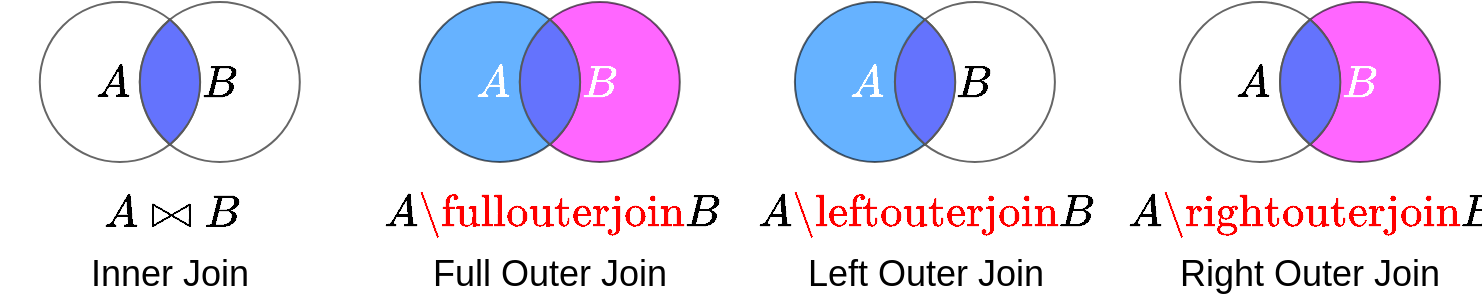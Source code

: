 <mxfile version="16.5.1" type="device"><diagram id="bSEaZxm-0W_jtqXMsSCA" name="Page-1"><mxGraphModel dx="1790" dy="798" grid="1" gridSize="10" guides="1" tooltips="1" connect="1" arrows="1" fold="1" page="1" pageScale="1" pageWidth="850" pageHeight="1100" math="1" shadow="0"><root><mxCell id="0"/><mxCell id="1" parent="0"/><mxCell id="0xzKt3ylL8LvDBc7fyAp-30" value="&lt;font style=&quot;font-size: 18px&quot;&gt;Left Outer Join&lt;/font&gt;" style="text;html=1;strokeColor=none;fillColor=none;align=center;verticalAlign=middle;whiteSpace=wrap;rounded=0;fontSize=22;" parent="1" vertex="1"><mxGeometry x="277.55" y="440" width="170" height="30" as="geometry"/></mxCell><mxCell id="0xzKt3ylL8LvDBc7fyAp-31" value="&lt;font face=&quot;CMU Serif&quot;&gt;$$A\leftouterjoin&lt;br&gt;B$$&lt;/font&gt;" style="text;html=1;strokeColor=none;fillColor=none;align=center;verticalAlign=middle;whiteSpace=wrap;rounded=0;fontSize=22;" parent="1" vertex="1"><mxGeometry x="320.1" y="410" width="84.9" height="30" as="geometry"/></mxCell><mxCell id="0xzKt3ylL8LvDBc7fyAp-33" value="&lt;font style=&quot;font-size: 18px&quot;&gt;Right Outer Join&lt;/font&gt;" style="text;html=1;strokeColor=none;fillColor=none;align=center;verticalAlign=middle;whiteSpace=wrap;rounded=0;fontSize=22;" parent="1" vertex="1"><mxGeometry x="470.1" y="440" width="170" height="30" as="geometry"/></mxCell><mxCell id="0xzKt3ylL8LvDBc7fyAp-35" value="&lt;font style=&quot;font-size: 18px&quot;&gt;Full Outer Join&lt;/font&gt;" style="text;html=1;strokeColor=none;fillColor=none;align=center;verticalAlign=middle;whiteSpace=wrap;rounded=0;fontSize=22;" parent="1" vertex="1"><mxGeometry x="90.0" y="440" width="170" height="30" as="geometry"/></mxCell><mxCell id="0xzKt3ylL8LvDBc7fyAp-37" value="&lt;font style=&quot;font-size: 18px&quot;&gt;Inner Join&lt;/font&gt;" style="text;html=1;strokeColor=none;fillColor=none;align=center;verticalAlign=middle;whiteSpace=wrap;rounded=0;fontSize=22;" parent="1" vertex="1"><mxGeometry x="-100" y="440" width="170" height="30" as="geometry"/></mxCell><mxCell id="0xzKt3ylL8LvDBc7fyAp-38" value="&lt;font face=&quot;CMU Serif&quot;&gt;$$A \Join B$$&lt;/font&gt;" style="text;html=1;strokeColor=none;fillColor=none;align=center;verticalAlign=middle;whiteSpace=wrap;rounded=0;fontSize=22;" parent="1" vertex="1"><mxGeometry x="-57.45" y="410" width="84.9" height="30" as="geometry"/></mxCell><mxCell id="0xzKt3ylL8LvDBc7fyAp-49" value="&lt;font face=&quot;CMU Serif&quot;&gt;$$A \fullouterjoin B$$&lt;/font&gt;" style="text;html=1;strokeColor=none;fillColor=none;align=center;verticalAlign=middle;whiteSpace=wrap;rounded=0;fontSize=22;" parent="1" vertex="1"><mxGeometry x="132.55" y="410" width="84.9" height="30" as="geometry"/></mxCell><mxCell id="0xzKt3ylL8LvDBc7fyAp-50" value="&lt;font face=&quot;CMU Serif&quot;&gt;$$A\rightouterjoin&lt;br&gt;B$$&lt;/font&gt;" style="text;html=1;strokeColor=none;fillColor=none;align=center;verticalAlign=middle;whiteSpace=wrap;rounded=0;fontSize=22;" parent="1" vertex="1"><mxGeometry x="512.65" y="410" width="84.9" height="30" as="geometry"/></mxCell><mxCell id="sJzzESShrTRF3eGzxe6G-1" value="" style="ellipse;whiteSpace=wrap;html=1;aspect=fixed;fillColor=#FF00FF;strokeColor=#000000;fontColor=#FFFFFF;opacity=60;" vertex="1" parent="1"><mxGeometry x="540.0" y="320" width="80" height="80" as="geometry"/></mxCell><mxCell id="sJzzESShrTRF3eGzxe6G-2" value="" style="ellipse;whiteSpace=wrap;html=1;aspect=fixed;fillColor=none;strokeColor=#000000;opacity=60;" vertex="1" parent="1"><mxGeometry x="490.0" y="320" width="80" height="80" as="geometry"/></mxCell><mxCell id="sJzzESShrTRF3eGzxe6G-3" value="" style="ellipse;whiteSpace=wrap;html=1;aspect=fixed;fillColor=#FF00FF;strokeColor=#000000;fontColor=#FFFFFF;opacity=60;strokeWidth=1;perimeterSpacing=1;" vertex="1" parent="1"><mxGeometry x="159.9" y="320" width="80" height="80" as="geometry"/></mxCell><mxCell id="sJzzESShrTRF3eGzxe6G-4" value="" style="ellipse;whiteSpace=wrap;html=1;aspect=fixed;fillColor=#007FFF;strokeColor=#000000;opacity=60;" vertex="1" parent="1"><mxGeometry x="109.9" y="320" width="80" height="80" as="geometry"/></mxCell><mxCell id="sJzzESShrTRF3eGzxe6G-5" value="" style="ellipse;whiteSpace=wrap;html=1;aspect=fixed;fillColor=none;strokeColor=#000000;opacity=60;" vertex="1" parent="1"><mxGeometry x="-80.1" y="320" width="80" height="80" as="geometry"/></mxCell><mxCell id="sJzzESShrTRF3eGzxe6G-6" value="" style="ellipse;whiteSpace=wrap;html=1;aspect=fixed;fillColor=none;strokeColor=#000000;fontColor=#FFFFFF;opacity=60;" vertex="1" parent="1"><mxGeometry x="-30.1" y="320" width="80" height="80" as="geometry"/></mxCell><mxCell id="sJzzESShrTRF3eGzxe6G-7" value="&lt;font face=&quot;CMU Serif&quot; style=&quot;font-size: 22px&quot;&gt;$$B$$&lt;/font&gt;" style="text;html=1;strokeColor=none;fillColor=none;align=center;verticalAlign=middle;whiteSpace=wrap;rounded=0;fontColor=#000000;" vertex="1" parent="1"><mxGeometry x="-0.1" y="345" width="20" height="30" as="geometry"/></mxCell><mxCell id="sJzzESShrTRF3eGzxe6G-8" value="" style="whiteSpace=wrap;html=1;shape=mxgraph.basic.pointed_oval;fontSize=22;fillColor=#6473FD;strokeColor=#595959;strokeWidth=1;fontColor=#6473FD;" vertex="1" parent="1"><mxGeometry x="-35.1" y="328.75" width="40.2" height="62.5" as="geometry"/></mxCell><mxCell id="sJzzESShrTRF3eGzxe6G-9" value="&lt;font face=&quot;CMU Serif&quot; style=&quot;font-size: 22px&quot;&gt;$$A$$&lt;/font&gt;" style="text;html=1;align=center;verticalAlign=middle;whiteSpace=wrap;rounded=0;fontColor=#000000;" vertex="1" parent="1"><mxGeometry x="-53.1" y="345" width="20" height="30" as="geometry"/></mxCell><mxCell id="sJzzESShrTRF3eGzxe6G-10" value="&lt;font face=&quot;CMU Serif&quot; style=&quot;font-size: 22px&quot;&gt;$$B$$&lt;/font&gt;" style="text;html=1;strokeColor=none;fillColor=none;align=center;verticalAlign=middle;whiteSpace=wrap;rounded=0;fontColor=#FFFFFF;" vertex="1" parent="1"><mxGeometry x="189.9" y="345" width="20" height="30" as="geometry"/></mxCell><mxCell id="sJzzESShrTRF3eGzxe6G-11" value="&lt;font face=&quot;CMU Serif&quot; style=&quot;font-size: 22px&quot;&gt;$$A$$&lt;/font&gt;" style="text;html=1;align=center;verticalAlign=middle;whiteSpace=wrap;rounded=0;fontColor=#FFFFFF;" vertex="1" parent="1"><mxGeometry x="136.9" y="345" width="20" height="30" as="geometry"/></mxCell><mxCell id="sJzzESShrTRF3eGzxe6G-12" value="" style="ellipse;whiteSpace=wrap;html=1;aspect=fixed;fillColor=none;strokeColor=#000000;fontColor=#FFFFFF;opacity=60;" vertex="1" parent="1"><mxGeometry x="347.45" y="320" width="80" height="80" as="geometry"/></mxCell><mxCell id="sJzzESShrTRF3eGzxe6G-13" value="" style="ellipse;whiteSpace=wrap;html=1;aspect=fixed;fillColor=#007FFF;strokeColor=#000000;opacity=60;" vertex="1" parent="1"><mxGeometry x="297.45" y="320" width="80" height="80" as="geometry"/></mxCell><mxCell id="sJzzESShrTRF3eGzxe6G-14" value="&lt;font face=&quot;CMU Serif&quot; style=&quot;font-size: 22px&quot;&gt;$$B$$&lt;/font&gt;" style="text;html=1;strokeColor=none;fillColor=none;align=center;verticalAlign=middle;whiteSpace=wrap;rounded=0;fontColor=#000000;" vertex="1" parent="1"><mxGeometry x="377.45" y="345" width="20" height="30" as="geometry"/></mxCell><mxCell id="sJzzESShrTRF3eGzxe6G-15" value="&lt;font face=&quot;CMU Serif&quot; style=&quot;font-size: 22px&quot;&gt;$$A$$&lt;/font&gt;" style="text;html=1;align=center;verticalAlign=middle;whiteSpace=wrap;rounded=0;fontColor=#FFFFFF;" vertex="1" parent="1"><mxGeometry x="324.45" y="345" width="20" height="30" as="geometry"/></mxCell><mxCell id="sJzzESShrTRF3eGzxe6G-16" value="&lt;font face=&quot;CMU Serif&quot; style=&quot;font-size: 22px&quot;&gt;$$B$$&lt;/font&gt;" style="text;html=1;strokeColor=none;fillColor=none;align=center;verticalAlign=middle;whiteSpace=wrap;rounded=0;fontColor=#FFFFFF;" vertex="1" parent="1"><mxGeometry x="570.0" y="345" width="20" height="30" as="geometry"/></mxCell><mxCell id="sJzzESShrTRF3eGzxe6G-17" value="&lt;font face=&quot;CMU Serif&quot; style=&quot;font-size: 22px&quot;&gt;$$A$$&lt;/font&gt;" style="text;html=1;align=center;verticalAlign=middle;whiteSpace=wrap;rounded=0;fontColor=#000000;" vertex="1" parent="1"><mxGeometry x="517.0" y="345" width="20" height="30" as="geometry"/></mxCell><mxCell id="sJzzESShrTRF3eGzxe6G-18" value="" style="whiteSpace=wrap;html=1;shape=mxgraph.basic.pointed_oval;fontSize=22;fillColor=#6473FD;strokeColor=#595959;strokeWidth=1;fontColor=#6473FD;" vertex="1" parent="1"><mxGeometry x="535.0" y="328.75" width="40.2" height="62.5" as="geometry"/></mxCell><mxCell id="sJzzESShrTRF3eGzxe6G-19" value="" style="whiteSpace=wrap;html=1;shape=mxgraph.basic.pointed_oval;fontSize=22;fillColor=#6473FD;strokeColor=#595959;strokeWidth=1;fontColor=#6473FD;" vertex="1" parent="1"><mxGeometry x="342.45" y="328.75" width="40.2" height="62.5" as="geometry"/></mxCell><mxCell id="sJzzESShrTRF3eGzxe6G-20" value="" style="whiteSpace=wrap;html=1;shape=mxgraph.basic.pointed_oval;fontSize=22;fillColor=#6473FD;strokeColor=#595959;strokeWidth=1;fontColor=#6473FD;" vertex="1" parent="1"><mxGeometry x="154.9" y="328.75" width="40.2" height="62.5" as="geometry"/></mxCell></root></mxGraphModel></diagram></mxfile>